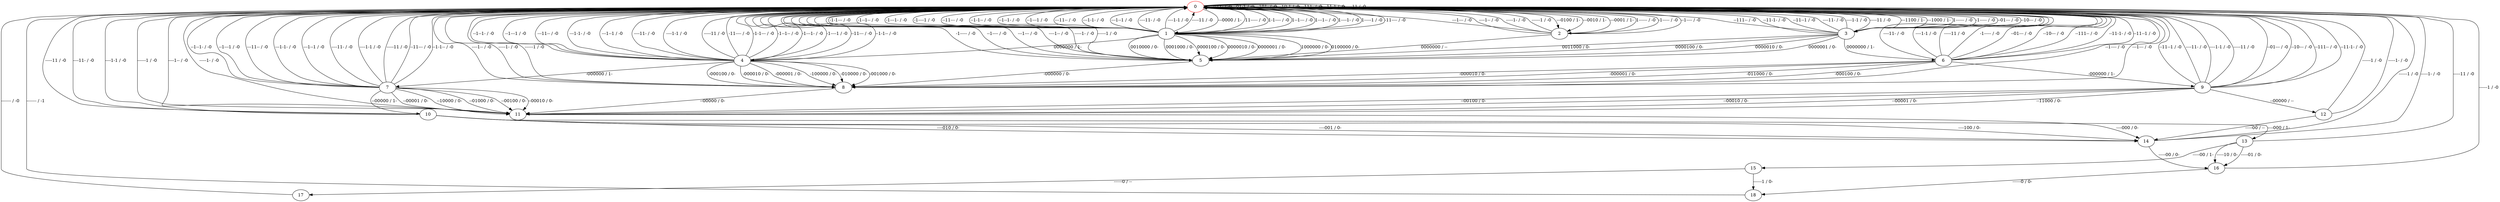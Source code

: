 digraph g {
0 [color="red"]
1
2
3
4
5
6
7
8
9
10
11
12
13
14
15
16
17
18
0 -> 1 [label="---0000 / 1-"]
0 -> 2 [label="---0100 / 1-"]
0 -> 2 [label="---0010 / 1-"]
0 -> 2 [label="---0001 / 1-"]
0 -> 3 [label="---1100 / 1-"]
0 -> 3 [label="---1000 / 1-"]
0 -> 0 [label="---011- / -0"]
0 -> 0 [label="---01-1 / -0"]
0 -> 0 [label="---101- / -0"]
0 -> 0 [label="---10-1 / -0"]
0 -> 0 [label="---111- / -0"]
0 -> 0 [label="---11-1 / -0"]
0 -> 0 [label="-----11 / -0"]
1 -> 4 [label="0000000 / 1-"]
1 -> 5 [label="1000000 / 0-"]
1 -> 5 [label="0100000 / 0-"]
1 -> 5 [label="0010000 / 0-"]
1 -> 5 [label="0001000 / 0-"]
1 -> 5 [label="0000100 / 0-"]
1 -> 5 [label="0000010 / 0-"]
1 -> 5 [label="0000001 / 0-"]
1 -> 0 [label="11----- / -0"]
1 -> 0 [label="1-1---- / -0"]
1 -> 0 [label="1--1--- / -0"]
1 -> 0 [label="1---1-- / -0"]
1 -> 0 [label="1----1- / -0"]
1 -> 0 [label="1-----1 / -0"]
1 -> 0 [label="-11---- / -0"]
1 -> 0 [label="-1-1--- / -0"]
1 -> 0 [label="-1--1-- / -0"]
1 -> 0 [label="-1---1- / -0"]
1 -> 0 [label="-1----1 / -0"]
1 -> 0 [label="--11--- / -0"]
1 -> 0 [label="--1-1-- / -0"]
1 -> 0 [label="--1--1- / -0"]
1 -> 0 [label="--1---1 / -0"]
1 -> 0 [label="---11-- / -0"]
1 -> 0 [label="---1-1- / -0"]
1 -> 0 [label="---1--1 / -0"]
1 -> 0 [label="----11- / -0"]
1 -> 0 [label="----1-1 / -0"]
1 -> 0 [label="-----11 / -0"]
2 -> 5 [label="0000000 / --"]
2 -> 0 [label="1------ / -0"]
2 -> 0 [label="-1----- / -0"]
2 -> 0 [label="--1---- / -0"]
2 -> 0 [label="---1--- / -0"]
2 -> 0 [label="----1-- / -0"]
2 -> 0 [label="-----1- / -0"]
2 -> 0 [label="------1 / -0"]
3 -> 6 [label="0000000 / 1-"]
3 -> 5 [label="0011000 / 0-"]
3 -> 5 [label="0000100 / 0-"]
3 -> 5 [label="0000010 / 0-"]
3 -> 5 [label="0000001 / 0-"]
3 -> 0 [label="1------ / -0"]
3 -> 0 [label="-1----- / -0"]
3 -> 0 [label="--01--- / -0"]
3 -> 0 [label="--10--- / -0"]
3 -> 0 [label="--111-- / -0"]
3 -> 0 [label="--11-1- / -0"]
3 -> 0 [label="--11--1 / -0"]
3 -> 0 [label="----11- / -0"]
3 -> 0 [label="----1-1 / -0"]
3 -> 0 [label="-----11 / -0"]
4 -> 7 [label="-000000 / 1-"]
4 -> 8 [label="-100000 / 0-"]
4 -> 8 [label="-010000 / 0-"]
4 -> 8 [label="-001000 / 0-"]
4 -> 8 [label="-000100 / 0-"]
4 -> 8 [label="-000010 / 0-"]
4 -> 8 [label="-000001 / 0-"]
4 -> 0 [label="-11---- / -0"]
4 -> 0 [label="-1-1--- / -0"]
4 -> 0 [label="-1--1-- / -0"]
4 -> 0 [label="-1---1- / -0"]
4 -> 0 [label="-1----1 / -0"]
4 -> 0 [label="--11--- / -0"]
4 -> 0 [label="--1-1-- / -0"]
4 -> 0 [label="--1--1- / -0"]
4 -> 0 [label="--1---1 / -0"]
4 -> 0 [label="---11-- / -0"]
4 -> 0 [label="---1-1- / -0"]
4 -> 0 [label="---1--1 / -0"]
4 -> 0 [label="----11- / -0"]
4 -> 0 [label="----1-1 / -0"]
4 -> 0 [label="-----11 / -0"]
5 -> 8 [label="-000000 / 0-"]
5 -> 0 [label="-1----- / -0"]
5 -> 0 [label="--1---- / -0"]
5 -> 0 [label="---1--- / -0"]
5 -> 0 [label="----1-- / -0"]
5 -> 0 [label="-----1- / -0"]
5 -> 0 [label="------1 / -0"]
6 -> 8 [label="-011000 / 0-"]
6 -> 8 [label="-000100 / 0-"]
6 -> 8 [label="-000010 / 0-"]
6 -> 8 [label="-000001 / 0-"]
6 -> 9 [label="-000000 / 1-"]
6 -> 0 [label="-1----- / -0"]
6 -> 0 [label="--01--- / -0"]
6 -> 0 [label="--10--- / -0"]
6 -> 0 [label="--111-- / -0"]
6 -> 0 [label="--11-1- / -0"]
6 -> 0 [label="--11--1 / -0"]
6 -> 0 [label="----11- / -0"]
6 -> 0 [label="----1-1 / -0"]
6 -> 0 [label="-----11 / -0"]
7 -> 10 [label="--00000 / 1-"]
7 -> 11 [label="--10000 / 0-"]
7 -> 11 [label="--01000 / 0-"]
7 -> 11 [label="--00100 / 0-"]
7 -> 11 [label="--00010 / 0-"]
7 -> 11 [label="--00001 / 0-"]
7 -> 0 [label="--11--- / -0"]
7 -> 0 [label="--1-1-- / -0"]
7 -> 0 [label="--1--1- / -0"]
7 -> 0 [label="--1---1 / -0"]
7 -> 0 [label="---11-- / -0"]
7 -> 0 [label="---1-1- / -0"]
7 -> 0 [label="---1--1 / -0"]
7 -> 0 [label="----11- / -0"]
7 -> 0 [label="----1-1 / -0"]
7 -> 0 [label="-----11 / -0"]
8 -> 11 [label="--00000 / 0-"]
8 -> 0 [label="--1---- / -0"]
8 -> 0 [label="---1--- / -0"]
8 -> 0 [label="----1-- / -0"]
8 -> 0 [label="-----1- / -0"]
8 -> 0 [label="------1 / -0"]
9 -> 12 [label="--00000 / --"]
9 -> 11 [label="--11000 / 0-"]
9 -> 11 [label="--00100 / 0-"]
9 -> 11 [label="--00010 / 0-"]
9 -> 11 [label="--00001 / 0-"]
9 -> 0 [label="--01--- / -0"]
9 -> 0 [label="--10--- / -0"]
9 -> 0 [label="--111-- / -0"]
9 -> 0 [label="--11-1- / -0"]
9 -> 0 [label="--11--1 / -0"]
9 -> 0 [label="----11- / -0"]
9 -> 0 [label="----1-1 / -0"]
9 -> 0 [label="-----11 / -0"]
10 -> 13 [label="----000 / 1-"]
10 -> 14 [label="----100 / 0-"]
10 -> 14 [label="----010 / 0-"]
10 -> 14 [label="----001 / 0-"]
10 -> 0 [label="----11- / -0"]
10 -> 0 [label="----1-1 / -0"]
10 -> 0 [label="-----11 / -0"]
11 -> 14 [label="----000 / 0-"]
11 -> 0 [label="----1-- / -0"]
11 -> 0 [label="-----1- / -0"]
11 -> 0 [label="------1 / -0"]
12 -> 14 [label="-----00 / --"]
12 -> 0 [label="-----1- / -0"]
12 -> 0 [label="------1 / -0"]
13 -> 15 [label="-----00 / 1-"]
13 -> 16 [label="-----10 / 0-"]
13 -> 16 [label="-----01 / 0-"]
13 -> 0 [label="-----11 / -0"]
14 -> 16 [label="-----00 / 0-"]
14 -> 0 [label="-----1- / -0"]
14 -> 0 [label="------1 / -0"]
15 -> 17 [label="------0 / --"]
15 -> 18 [label="------1 / 0-"]
16 -> 18 [label="------0 / 0-"]
16 -> 0 [label="------1 / -0"]
17 -> 0 [label="------- / -0"]
18 -> 0 [label="------- / -1"]
}